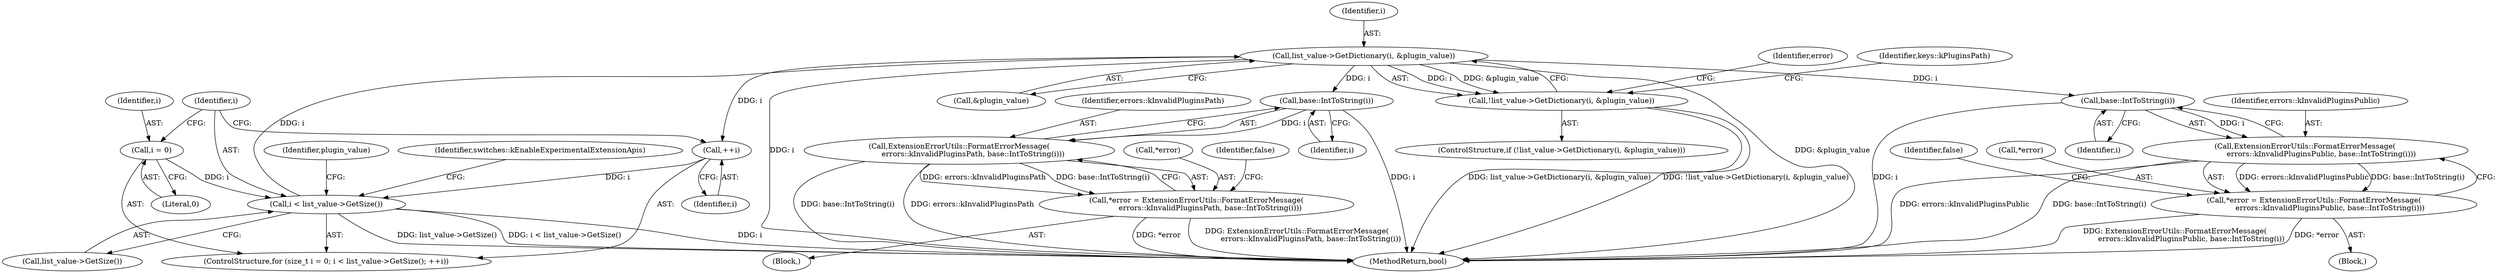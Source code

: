 digraph "0_Chrome_c63f2b7fe4fe2977f858a8e36d5f48db17eff2e7_30@pointer" {
"1000773" [label="(Call,list_value->GetDictionary(i, &plugin_value))"];
"1000756" [label="(Call,i < list_value->GetSize())"];
"1000753" [label="(Call,i = 0)"];
"1000759" [label="(Call,++i)"];
"1000773" [label="(Call,list_value->GetDictionary(i, &plugin_value))"];
"1000772" [label="(Call,!list_value->GetDictionary(i, &plugin_value))"];
"1000796" [label="(Call,base::IntToString(i))"];
"1000794" [label="(Call,ExtensionErrorUtils::FormatErrorMessage(\n            errors::kInvalidPluginsPath, base::IntToString(i)))"];
"1000791" [label="(Call,*error = ExtensionErrorUtils::FormatErrorMessage(\n            errors::kInvalidPluginsPath, base::IntToString(i)))"];
"1000816" [label="(Call,base::IntToString(i))"];
"1000814" [label="(Call,ExtensionErrorUtils::FormatErrorMessage(\n              errors::kInvalidPluginsPublic, base::IntToString(i)))"];
"1000811" [label="(Call,*error = ExtensionErrorUtils::FormatErrorMessage(\n              errors::kInvalidPluginsPublic, base::IntToString(i)))"];
"1000764" [label="(Identifier,plugin_value)"];
"1000759" [label="(Call,++i)"];
"1000811" [label="(Call,*error = ExtensionErrorUtils::FormatErrorMessage(\n              errors::kInvalidPluginsPublic, base::IntToString(i)))"];
"1000799" [label="(Identifier,false)"];
"1000836" [label="(Identifier,switches::kEnableExperimentalExtensionApis)"];
"1000771" [label="(ControlStructure,if (!list_value->GetDictionary(i, &plugin_value)))"];
"1000773" [label="(Call,list_value->GetDictionary(i, &plugin_value))"];
"1000774" [label="(Identifier,i)"];
"1000792" [label="(Call,*error)"];
"1000795" [label="(Identifier,errors::kInvalidPluginsPath)"];
"1000819" [label="(Identifier,false)"];
"1000756" [label="(Call,i < list_value->GetSize())"];
"1000814" [label="(Call,ExtensionErrorUtils::FormatErrorMessage(\n              errors::kInvalidPluginsPublic, base::IntToString(i)))"];
"1000753" [label="(Call,i = 0)"];
"1000790" [label="(Block,)"];
"1000812" [label="(Call,*error)"];
"1000757" [label="(Identifier,i)"];
"1000780" [label="(Identifier,error)"];
"1000772" [label="(Call,!list_value->GetDictionary(i, &plugin_value))"];
"1000754" [label="(Identifier,i)"];
"1000810" [label="(Block,)"];
"1000775" [label="(Call,&plugin_value)"];
"1000760" [label="(Identifier,i)"];
"1000791" [label="(Call,*error = ExtensionErrorUtils::FormatErrorMessage(\n            errors::kInvalidPluginsPath, base::IntToString(i)))"];
"1000815" [label="(Identifier,errors::kInvalidPluginsPublic)"];
"1000817" [label="(Identifier,i)"];
"1000796" [label="(Call,base::IntToString(i))"];
"1000797" [label="(Identifier,i)"];
"1000758" [label="(Call,list_value->GetSize())"];
"1002448" [label="(MethodReturn,bool)"];
"1000787" [label="(Identifier,keys::kPluginsPath)"];
"1000816" [label="(Call,base::IntToString(i))"];
"1000755" [label="(Literal,0)"];
"1000794" [label="(Call,ExtensionErrorUtils::FormatErrorMessage(\n            errors::kInvalidPluginsPath, base::IntToString(i)))"];
"1000751" [label="(ControlStructure,for (size_t i = 0; i < list_value->GetSize(); ++i))"];
"1000773" -> "1000772"  [label="AST: "];
"1000773" -> "1000775"  [label="CFG: "];
"1000774" -> "1000773"  [label="AST: "];
"1000775" -> "1000773"  [label="AST: "];
"1000772" -> "1000773"  [label="CFG: "];
"1000773" -> "1002448"  [label="DDG: i"];
"1000773" -> "1002448"  [label="DDG: &plugin_value"];
"1000773" -> "1000759"  [label="DDG: i"];
"1000773" -> "1000772"  [label="DDG: i"];
"1000773" -> "1000772"  [label="DDG: &plugin_value"];
"1000756" -> "1000773"  [label="DDG: i"];
"1000773" -> "1000796"  [label="DDG: i"];
"1000773" -> "1000816"  [label="DDG: i"];
"1000756" -> "1000751"  [label="AST: "];
"1000756" -> "1000758"  [label="CFG: "];
"1000757" -> "1000756"  [label="AST: "];
"1000758" -> "1000756"  [label="AST: "];
"1000764" -> "1000756"  [label="CFG: "];
"1000836" -> "1000756"  [label="CFG: "];
"1000756" -> "1002448"  [label="DDG: i"];
"1000756" -> "1002448"  [label="DDG: list_value->GetSize()"];
"1000756" -> "1002448"  [label="DDG: i < list_value->GetSize()"];
"1000753" -> "1000756"  [label="DDG: i"];
"1000759" -> "1000756"  [label="DDG: i"];
"1000753" -> "1000751"  [label="AST: "];
"1000753" -> "1000755"  [label="CFG: "];
"1000754" -> "1000753"  [label="AST: "];
"1000755" -> "1000753"  [label="AST: "];
"1000757" -> "1000753"  [label="CFG: "];
"1000759" -> "1000751"  [label="AST: "];
"1000759" -> "1000760"  [label="CFG: "];
"1000760" -> "1000759"  [label="AST: "];
"1000757" -> "1000759"  [label="CFG: "];
"1000772" -> "1000771"  [label="AST: "];
"1000780" -> "1000772"  [label="CFG: "];
"1000787" -> "1000772"  [label="CFG: "];
"1000772" -> "1002448"  [label="DDG: list_value->GetDictionary(i, &plugin_value)"];
"1000772" -> "1002448"  [label="DDG: !list_value->GetDictionary(i, &plugin_value)"];
"1000796" -> "1000794"  [label="AST: "];
"1000796" -> "1000797"  [label="CFG: "];
"1000797" -> "1000796"  [label="AST: "];
"1000794" -> "1000796"  [label="CFG: "];
"1000796" -> "1002448"  [label="DDG: i"];
"1000796" -> "1000794"  [label="DDG: i"];
"1000794" -> "1000791"  [label="AST: "];
"1000795" -> "1000794"  [label="AST: "];
"1000791" -> "1000794"  [label="CFG: "];
"1000794" -> "1002448"  [label="DDG: base::IntToString(i)"];
"1000794" -> "1002448"  [label="DDG: errors::kInvalidPluginsPath"];
"1000794" -> "1000791"  [label="DDG: errors::kInvalidPluginsPath"];
"1000794" -> "1000791"  [label="DDG: base::IntToString(i)"];
"1000791" -> "1000790"  [label="AST: "];
"1000792" -> "1000791"  [label="AST: "];
"1000799" -> "1000791"  [label="CFG: "];
"1000791" -> "1002448"  [label="DDG: *error"];
"1000791" -> "1002448"  [label="DDG: ExtensionErrorUtils::FormatErrorMessage(\n            errors::kInvalidPluginsPath, base::IntToString(i))"];
"1000816" -> "1000814"  [label="AST: "];
"1000816" -> "1000817"  [label="CFG: "];
"1000817" -> "1000816"  [label="AST: "];
"1000814" -> "1000816"  [label="CFG: "];
"1000816" -> "1002448"  [label="DDG: i"];
"1000816" -> "1000814"  [label="DDG: i"];
"1000814" -> "1000811"  [label="AST: "];
"1000815" -> "1000814"  [label="AST: "];
"1000811" -> "1000814"  [label="CFG: "];
"1000814" -> "1002448"  [label="DDG: base::IntToString(i)"];
"1000814" -> "1002448"  [label="DDG: errors::kInvalidPluginsPublic"];
"1000814" -> "1000811"  [label="DDG: errors::kInvalidPluginsPublic"];
"1000814" -> "1000811"  [label="DDG: base::IntToString(i)"];
"1000811" -> "1000810"  [label="AST: "];
"1000812" -> "1000811"  [label="AST: "];
"1000819" -> "1000811"  [label="CFG: "];
"1000811" -> "1002448"  [label="DDG: ExtensionErrorUtils::FormatErrorMessage(\n              errors::kInvalidPluginsPublic, base::IntToString(i))"];
"1000811" -> "1002448"  [label="DDG: *error"];
}
